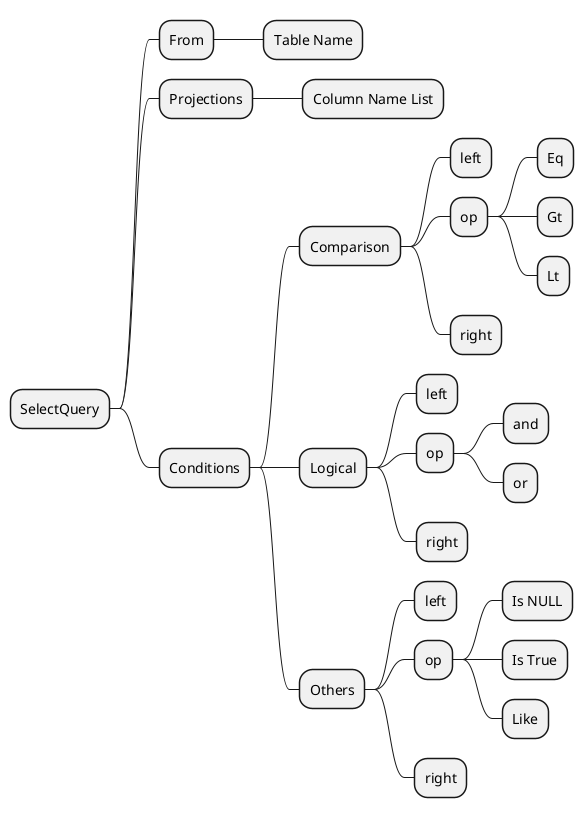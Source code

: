 @startmindmap
* SelectQuery
** From
*** Table Name
** Projections
*** Column Name List
** Conditions
*** Comparison
**** left
**** op
***** Eq
***** Gt
***** Lt
**** right
*** Logical
**** left
**** op
***** and
***** or
**** right
*** Others
**** left
**** op
***** Is NULL
***** Is True
***** Like
**** right
@endmindmap